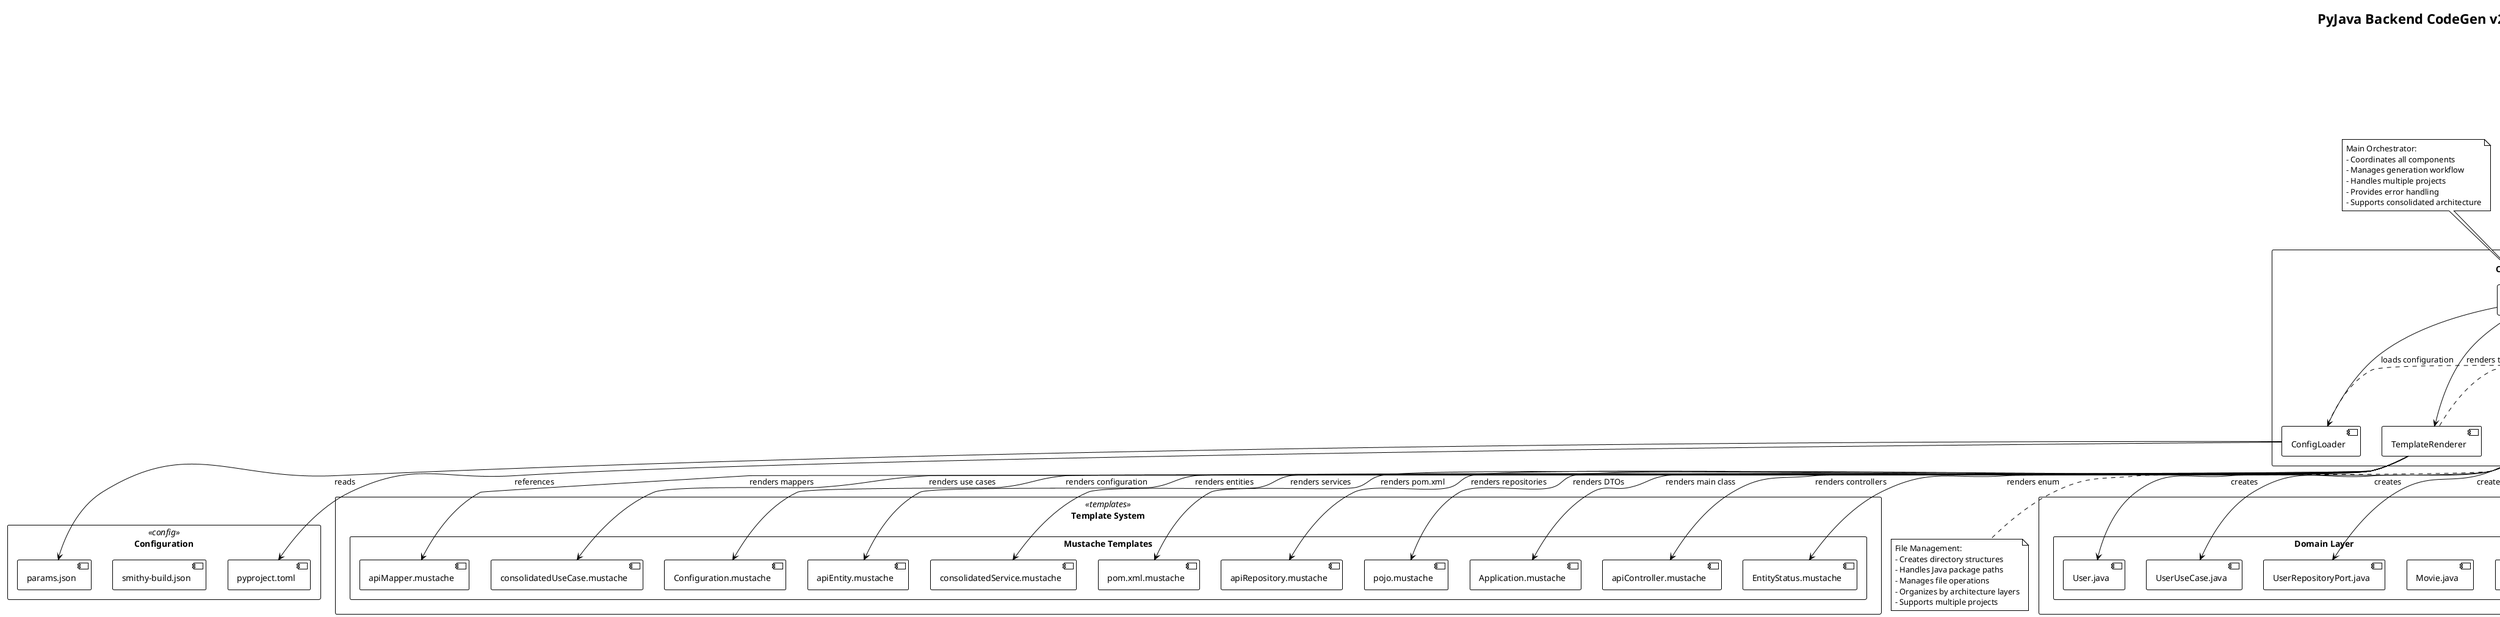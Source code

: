 @startuml Library Architecture Component Diagram
!theme plain
title PyJava Backend CodeGen v2 - Library Architecture

skinparam packageStyle rectangle
skinparam component {
    BackgroundColor<<core>> LightBlue
    BackgroundColor<<templates>> LightGreen
    BackgroundColor<<config>> LightYellow
    BackgroundColor<<output>> LightCoral
}

package "Entry Points" {
    [main.py] as Main
    [__main__.py] as ModuleEntry
    [hexagonal-architecture-generator-v2.py] as BridgeScript
}

package "Core Library Components" <<core>> {
    [ConfigLoader] as CL
    [OpenApiProcessor] as OAP
    [TemplateRenderer] as TR
    [FileManager] as FM
    [PropertyConverter] as PC
    [CodeGenerator] as CG
}

package "Template System" <<templates>> {
    package "Mustache Templates" {
        [pojo.mustache] as PojoTemplate
        [consolidatedService.mustache] as ServiceTemplate
        [consolidatedUseCase.mustache] as UseCaseTemplate
        [apiController.mustache] as ControllerTemplate
        [apiRepository.mustache] as RepoTemplate
        [apiEntity.mustache] as EntityTemplate
        [apiMapper.mustache] as MapperTemplate
        [Application.mustache] as AppTemplate
        [pom.xml.mustache] as PomTemplate
        [Configuration.mustache] as ConfigTemplate
        [EntityStatus.mustache] as StatusTemplate
    }
}

package "Configuration" <<config>> {
    [params.json] as ParamsConfig
    [smithy-build.json] as SmithyConfig
    [pyproject.toml] as ProjectConfig
}

package "Input Sources" {
    package "Smithy Definitions" {
        [user-service.smithy] as UserSmithyDef
        [movie-service.smithy] as MovieSmithyDef
        [location-service.smithy] as LocationSmithyDef
    }
    
    package "Generated OpenAPI" {
        [UserService.openapi.json] as UserOpenAPI
        [MovieService.openapi.json] as MovieOpenAPI
        [LocationService.openapi.json] as LocationOpenAPI
    }
}

package "Generated Output" <<output>> {
    package "Domain Layer" {
        [User.java] as UserDomain
        [Movie.java] as MovieDomain
        [UserUseCase.java] as UserUC
        [UserRepositoryPort.java] as UserPort
        [EntityStatus.java] as StatusEnum
    }
    
    package "Application Layer" {
        [UserService.java] as UserService
        [UserMapper.java] as UserMapper
        [CreateUserRequestContent.java] as UserDTO
    }
    
    package "Infrastructure Layer" {
        [UserController.java] as UserController
        [UserDbo.java] as UserEntity
        [JpaUserRepository.java] as UserRepo
        [UserRepositoryAdapter.java] as UserAdapter
        [ApplicationConfiguration.java] as AppConfig
    }
    
    package "Project Files" {
        [pom.xml] as PomFile
        [application.properties] as PropsFile
        [UserServiceApplication.java] as MainClass
        [docker-compose.yml] as DockerCompose
        [Dockerfile] as DockerFile
    }
}

' Entry point relationships
Main --> CG : orchestrates
ModuleEntry --> Main : delegates to
BridgeScript --> CG : uses directly

' Core component relationships
CG --> CL : loads configuration
CG --> OAP : processes OpenAPI specs
CG --> TR : renders templates
CG --> FM : manages files
CG --> PC : converts properties

' Configuration loading
CL --> ParamsConfig : reads
CL --> ProjectConfig : references

' OpenAPI processing
OAP --> UserOpenAPI : processes
OAP --> MovieOpenAPI : processes
OAP --> LocationOpenAPI : processes

' Template rendering
TR --> PojoTemplate : renders DTOs
TR --> ServiceTemplate : renders services
TR --> UseCaseTemplate : renders use cases
TR --> ControllerTemplate : renders controllers
TR --> RepoTemplate : renders repositories
TR --> EntityTemplate : renders entities
TR --> MapperTemplate : renders mappers
TR --> AppTemplate : renders main class
TR --> PomTemplate : renders pom.xml
TR --> ConfigTemplate : renders configuration
TR --> StatusTemplate : renders enum

' File management
FM --> UserDomain : creates
FM --> UserService : creates
FM --> UserController : creates
FM --> UserEntity : creates
FM --> UserRepo : creates
FM --> UserAdapter : creates
FM --> UserMapper : creates
FM --> UserDTO : creates
FM --> UserUC : creates
FM --> UserPort : creates
FM --> StatusEnum : creates
FM --> AppConfig : creates
FM --> PomFile : creates
FM --> PropsFile : creates
FM --> MainClass : creates
FM --> DockerCompose : creates
FM --> DockerFile : creates

' Smithy to OpenAPI flow
UserSmithyDef --> UserOpenAPI : smithy build
MovieSmithyDef --> MovieOpenAPI : smithy build
LocationSmithyDef --> LocationOpenAPI : smithy build

note top of CG
  Main Orchestrator:
  - Coordinates all components
  - Manages generation workflow
  - Handles multiple projects
  - Provides error handling
  - Supports consolidated architecture
end note

note top of OAP
  OpenAPI Processing:
  - Loads multiple service specs
  - Extracts schemas and operations
  - Groups operations by entity
  - Identifies CRUD patterns
  - Supports complex operations
end note

note top of TR
  Template Rendering:
  - Uses Mustache templating
  - Supports context variables
  - Handles HTML escaping
  - Renders multiple file types
  - Maintains template consistency
end note

note top of CL
  Configuration Management:
  - Loads project configurations
  - Builds package structures
  - Creates template contexts
  - Supports multiple projects
  - Handles hexagonal architecture
end note

note bottom of FM
  File Management:
  - Creates directory structures
  - Handles Java package paths
  - Manages file operations
  - Organizes by architecture layers
  - Supports multiple projects
end note

note bottom of PC
  Property Conversion:
  - Maps OpenAPI to Java types
  - Generates validation annotations
  - Handles type imports
  - Supports complex schemas
  - Maintains type safety
end note

@enduml
